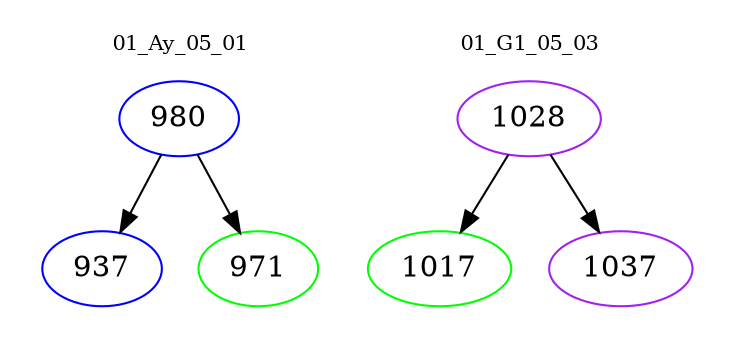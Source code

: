 digraph{
subgraph cluster_0 {
color = white
label = "01_Ay_05_01";
fontsize=10;
T0_980 [label="980", color="blue"]
T0_980 -> T0_937 [color="black"]
T0_937 [label="937", color="blue"]
T0_980 -> T0_971 [color="black"]
T0_971 [label="971", color="green"]
}
subgraph cluster_1 {
color = white
label = "01_G1_05_03";
fontsize=10;
T1_1028 [label="1028", color="purple"]
T1_1028 -> T1_1017 [color="black"]
T1_1017 [label="1017", color="green"]
T1_1028 -> T1_1037 [color="black"]
T1_1037 [label="1037", color="purple"]
}
}
